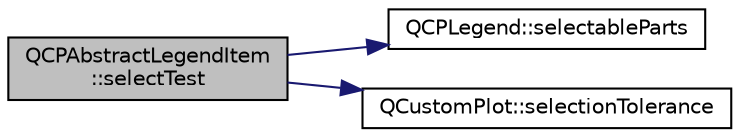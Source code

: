 digraph "QCPAbstractLegendItem::selectTest"
{
  edge [fontname="Helvetica",fontsize="10",labelfontname="Helvetica",labelfontsize="10"];
  node [fontname="Helvetica",fontsize="10",shape=record];
  rankdir="LR";
  Node65 [label="QCPAbstractLegendItem\l::selectTest",height=0.2,width=0.4,color="black", fillcolor="grey75", style="filled", fontcolor="black"];
  Node65 -> Node66 [color="midnightblue",fontsize="10",style="solid",fontname="Helvetica"];
  Node66 [label="QCPLegend::selectableParts",height=0.2,width=0.4,color="black", fillcolor="white", style="filled",URL="$d9/db1/class_q_c_p_legend.html#ad091ff5e11edbe0adecba81c35522ac7"];
  Node65 -> Node67 [color="midnightblue",fontsize="10",style="solid",fontname="Helvetica"];
  Node67 [label="QCustomPlot::selectionTolerance",height=0.2,width=0.4,color="black", fillcolor="white", style="filled",URL="$dd/d9b/class_q_custom_plot.html#a5441d11013afeaf4b8f2ea06e8624a25"];
}
